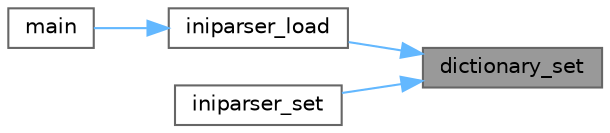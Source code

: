 digraph "dictionary_set"
{
 // LATEX_PDF_SIZE
  bgcolor="transparent";
  edge [fontname=Helvetica,fontsize=10,labelfontname=Helvetica,labelfontsize=10];
  node [fontname=Helvetica,fontsize=10,shape=box,height=0.2,width=0.4];
  rankdir="RL";
  Node1 [label="dictionary_set",height=0.2,width=0.4,color="gray40", fillcolor="grey60", style="filled", fontcolor="black",tooltip="Set a value in a dictionary."];
  Node1 -> Node2 [dir="back",color="steelblue1",style="solid"];
  Node2 [label="iniparser_load",height=0.2,width=0.4,color="grey40", fillcolor="white", style="filled",URL="$iniparser_8c.html#a02413e09375214ee412af319e3a81f3c",tooltip="Parse an ini file and return an allocated dictionary object"];
  Node2 -> Node3 [dir="back",color="steelblue1",style="solid"];
  Node3 [label="main",height=0.2,width=0.4,color="grey40", fillcolor="white", style="filled",URL="$test_8c.html#a3c04138a5bfe5d72780bb7e82a18e627",tooltip="主函数"];
  Node1 -> Node4 [dir="back",color="steelblue1",style="solid"];
  Node4 [label="iniparser_set",height=0.2,width=0.4,color="grey40", fillcolor="white", style="filled",URL="$iniparser_8c.html#ad526324b54dbfe04d636360883f4f874",tooltip="Set an entry in a dictionary."];
}

